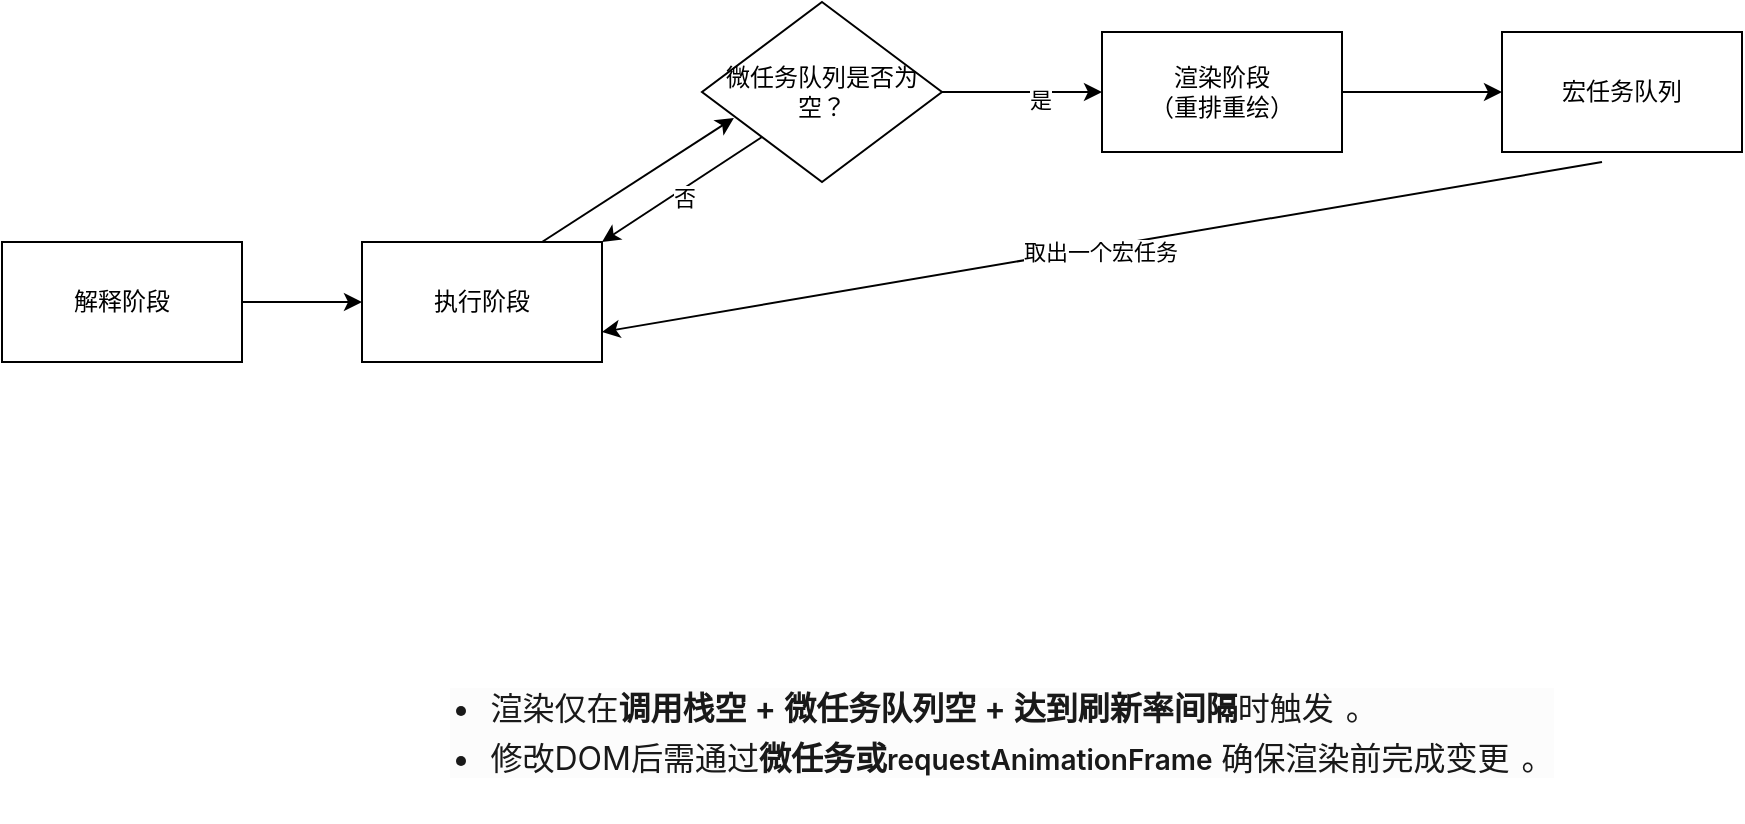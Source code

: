 <mxfile>
    <diagram id="mA_ctGZ5PfYFdt8CApbA" name="第 1 页">
        <mxGraphModel dx="1274" dy="926" grid="1" gridSize="10" guides="1" tooltips="1" connect="1" arrows="1" fold="1" page="1" pageScale="1" pageWidth="827" pageHeight="1169" math="0" shadow="0">
            <root>
                <mxCell id="0"/>
                <mxCell id="1" parent="0"/>
                <mxCell id="4" value="" style="edgeStyle=none;html=1;" edge="1" parent="1" source="2" target="3">
                    <mxGeometry relative="1" as="geometry"/>
                </mxCell>
                <mxCell id="2" value="解释阶段" style="rounded=0;whiteSpace=wrap;html=1;" vertex="1" parent="1">
                    <mxGeometry x="30" y="360" width="120" height="60" as="geometry"/>
                </mxCell>
                <mxCell id="3" value="执行阶段" style="rounded=0;whiteSpace=wrap;html=1;" vertex="1" parent="1">
                    <mxGeometry x="210" y="360" width="120" height="60" as="geometry"/>
                </mxCell>
                <mxCell id="13" value="" style="edgeStyle=none;html=1;" edge="1" parent="1" source="5" target="12">
                    <mxGeometry relative="1" as="geometry"/>
                </mxCell>
                <mxCell id="14" value="是" style="edgeLabel;html=1;align=center;verticalAlign=middle;resizable=0;points=[];" vertex="1" connectable="0" parent="13">
                    <mxGeometry x="0.218" y="-4" relative="1" as="geometry">
                        <mxPoint as="offset"/>
                    </mxGeometry>
                </mxCell>
                <mxCell id="5" value="微任务队列是否为空？" style="rhombus;whiteSpace=wrap;html=1;" vertex="1" parent="1">
                    <mxGeometry x="380" y="240" width="120" height="90" as="geometry"/>
                </mxCell>
                <mxCell id="9" value="" style="endArrow=classic;html=1;entryX=0.133;entryY=0.644;entryDx=0;entryDy=0;entryPerimeter=0;exitX=0.75;exitY=0;exitDx=0;exitDy=0;" edge="1" parent="1" source="3" target="5">
                    <mxGeometry width="50" height="50" relative="1" as="geometry">
                        <mxPoint x="390" y="430" as="sourcePoint"/>
                        <mxPoint x="440" y="380" as="targetPoint"/>
                    </mxGeometry>
                </mxCell>
                <mxCell id="10" value="" style="endArrow=classic;html=1;entryX=1;entryY=0;entryDx=0;entryDy=0;exitX=0;exitY=1;exitDx=0;exitDy=0;" edge="1" parent="1" source="5" target="3">
                    <mxGeometry width="50" height="50" relative="1" as="geometry">
                        <mxPoint x="390" y="430" as="sourcePoint"/>
                        <mxPoint x="440" y="380" as="targetPoint"/>
                    </mxGeometry>
                </mxCell>
                <mxCell id="11" value="否" style="edgeLabel;html=1;align=center;verticalAlign=middle;resizable=0;points=[];" vertex="1" connectable="0" parent="10">
                    <mxGeometry x="0.031" y="4" relative="1" as="geometry">
                        <mxPoint as="offset"/>
                    </mxGeometry>
                </mxCell>
                <mxCell id="16" value="" style="edgeStyle=none;html=1;" edge="1" parent="1" source="12" target="15">
                    <mxGeometry relative="1" as="geometry"/>
                </mxCell>
                <mxCell id="12" value="渲染阶段&lt;div&gt;（重排重绘）&lt;/div&gt;" style="whiteSpace=wrap;html=1;" vertex="1" parent="1">
                    <mxGeometry x="580" y="255" width="120" height="60" as="geometry"/>
                </mxCell>
                <mxCell id="15" value="宏任务队列" style="whiteSpace=wrap;html=1;" vertex="1" parent="1">
                    <mxGeometry x="780" y="255" width="120" height="60" as="geometry"/>
                </mxCell>
                <mxCell id="18" value="" style="endArrow=classic;html=1;entryX=1;entryY=0.75;entryDx=0;entryDy=0;" edge="1" parent="1" target="3">
                    <mxGeometry width="50" height="50" relative="1" as="geometry">
                        <mxPoint x="830" y="320" as="sourcePoint"/>
                        <mxPoint x="440" y="250" as="targetPoint"/>
                    </mxGeometry>
                </mxCell>
                <mxCell id="19" value="取出一个宏任务" style="edgeLabel;html=1;align=center;verticalAlign=middle;resizable=0;points=[];" vertex="1" connectable="0" parent="18">
                    <mxGeometry x="0.005" y="2" relative="1" as="geometry">
                        <mxPoint as="offset"/>
                    </mxGeometry>
                </mxCell>
                <mxCell id="22" value="&lt;ul style=&quot;margin: 4px 0px 0px; padding: 0px 0px 0px 16px; border: 0px; font-variant-numeric: inherit; font-variant-east-asian: inherit; font-variant-alternates: inherit; font-variant-position: inherit; font-variant-emoji: inherit; font-stretch: inherit; font-size: 16px; line-height: inherit; font-family: &amp;quot;PingFang SC&amp;quot;, -apple-system, BlinkMacSystemFont, &amp;quot;Segoe UI&amp;quot;, Roboto, Ubuntu, &amp;quot;Helvetica Neue&amp;quot;, Helvetica, Arial, &amp;quot;Hiragino Sans GB&amp;quot;, &amp;quot;Microsoft YaHei UI&amp;quot;, &amp;quot;Microsoft YaHei&amp;quot;, &amp;quot;Source Han Sans CN&amp;quot;, sans-serif; font-optical-sizing: inherit; font-size-adjust: inherit; font-kerning: inherit; font-feature-settings: inherit; font-variation-settings: inherit; vertical-align: baseline; list-style-position: initial; list-style-image: initial; text-align: left; color: rgba(0, 0, 0, 0.9); background-color: rgb(252, 252, 252);&quot;&gt;&lt;li style=&quot;margin: 0px 0px 4px 4px; padding-top: 0px; padding-bottom: 0px; border: 0px; font: inherit; vertical-align: baseline; word-break: break-word; overflow-wrap: break-word;&quot;&gt;渲染仅在​&lt;span style=&quot;margin: 0px; padding: 0px; border: 0px; font-style: inherit; font-variant: inherit; font-weight: 600; font-stretch: inherit; font-size: inherit; line-height: inherit; font-family: inherit; font-optical-sizing: inherit; font-size-adjust: inherit; font-kerning: inherit; font-feature-settings: inherit; font-variation-settings: inherit; vertical-align: baseline;&quot;&gt;​调用栈空 + 微任务队列空 + 达到刷新率间隔​&lt;/span&gt;​时触发&lt;div style=&quot;margin: 0px; padding: 0px 2px 0px 4px; border: 0px; font-style: inherit; font-variant: inherit; font-weight: inherit; font-stretch: inherit; font-size: 0px; line-height: inherit; font-family: inherit; font-optical-sizing: inherit; font-size-adjust: inherit; font-kerning: inherit; font-feature-settings: inherit; font-variation-settings: inherit; vertical-align: baseline; position: relative; top: 2px; display: inline-block; height: 16px; overflow: hidden;&quot; class=&quot;hyc-common-markdown__ref-list&quot;&gt;&lt;/div&gt;。&lt;/li&gt;&lt;li style=&quot;margin: 4px 0px 0px 4px; padding-top: 0px; padding-bottom: 0px; border: 0px; font: inherit; vertical-align: baseline; word-break: break-word; overflow-wrap: break-word;&quot;&gt;修改DOM后需通过​&lt;span style=&quot;margin: 0px; padding: 0px; border: 0px; font-style: inherit; font-variant: inherit; font-weight: 600; font-stretch: inherit; font-size: inherit; line-height: inherit; font-family: inherit; font-optical-sizing: inherit; font-size-adjust: inherit; font-kerning: inherit; font-feature-settings: inherit; font-variation-settings: inherit; vertical-align: baseline;&quot;&gt;​微任务或&lt;code style=&quot;font-family: inherit; margin: 0px; padding: 0px; border: 0px; font-style: inherit; font-variant: inherit; font-weight: inherit; font-stretch: inherit; font-size: 14px; line-height: inherit; font-optical-sizing: inherit; font-size-adjust: inherit; font-kerning: inherit; font-feature-settings: inherit; font-variation-settings: inherit; vertical-align: baseline; white-space-collapse: break-spaces; word-break: break-word;&quot; class=&quot;hyc-common-markdown__code__inline&quot;&gt;requestAnimationFrame&lt;/code&gt;​&lt;/span&gt;​ 确保渲染前完成变更&lt;div style=&quot;margin: 0px; padding: 0px 2px 0px 4px; border: 0px; font-style: inherit; font-variant: inherit; font-weight: inherit; font-stretch: inherit; font-size: 0px; line-height: inherit; font-family: inherit; font-optical-sizing: inherit; font-size-adjust: inherit; font-kerning: inherit; font-feature-settings: inherit; font-variation-settings: inherit; vertical-align: baseline; position: relative; top: 2px; display: inline-block; height: 16px; overflow: hidden;&quot; class=&quot;hyc-common-markdown__ref-list&quot;&gt;&lt;/div&gt;。&lt;/li&gt;&lt;/ul&gt;" style="text;html=1;align=center;verticalAlign=middle;whiteSpace=wrap;rounded=0;" vertex="1" parent="1">
                    <mxGeometry x="230" y="555" width="600" height="95" as="geometry"/>
                </mxCell>
            </root>
        </mxGraphModel>
    </diagram>
</mxfile>